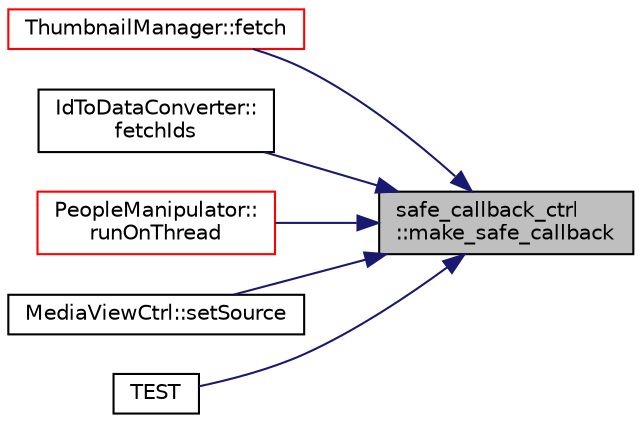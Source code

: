 digraph "safe_callback_ctrl::make_safe_callback"
{
 // LATEX_PDF_SIZE
  edge [fontname="Helvetica",fontsize="10",labelfontname="Helvetica",labelfontsize="10"];
  node [fontname="Helvetica",fontsize="10",shape=record];
  rankdir="RL";
  Node1 [label="safe_callback_ctrl\l::make_safe_callback",height=0.2,width=0.4,color="black", fillcolor="grey75", style="filled", fontcolor="black",tooltip=" "];
  Node1 -> Node2 [dir="back",color="midnightblue",fontsize="10",style="solid",fontname="Helvetica"];
  Node2 [label="ThumbnailManager::fetch",height=0.2,width=0.4,color="red", fillcolor="white", style="filled",URL="$class_thumbnail_manager.html#a23c27b8332708a2e59a6a5ac0c3962fd",tooltip=" "];
  Node1 -> Node4 [dir="back",color="midnightblue",fontsize="10",style="solid",fontname="Helvetica"];
  Node4 [label="IdToDataConverter::\lfetchIds",height=0.2,width=0.4,color="black", fillcolor="white", style="filled",URL="$class_id_to_data_converter.html#aa417b3a4822c66fef649e76b57ec8c27",tooltip=" "];
  Node1 -> Node5 [dir="back",color="midnightblue",fontsize="10",style="solid",fontname="Helvetica"];
  Node5 [label="PeopleManipulator::\lrunOnThread",height=0.2,width=0.4,color="red", fillcolor="white", style="filled",URL="$class_people_manipulator.html#aa07ba41060250e8cd2592eac946fcbe1",tooltip=" "];
  Node1 -> Node11 [dir="back",color="midnightblue",fontsize="10",style="solid",fontname="Helvetica"];
  Node11 [label="MediaViewCtrl::setSource",height=0.2,width=0.4,color="black", fillcolor="white", style="filled",URL="$class_media_view_ctrl.html#a98d9275bf877422453e14e46d1bbaf09",tooltip=" "];
  Node1 -> Node12 [dir="back",color="midnightblue",fontsize="10",style="solid",fontname="Helvetica"];
  Node12 [label="TEST",height=0.2,width=0.4,color="black", fillcolor="white", style="filled",URL="$function__wrappers__tests_8cpp.html#ac0952fc8f61269e6296f4261b264e663",tooltip=" "];
}
